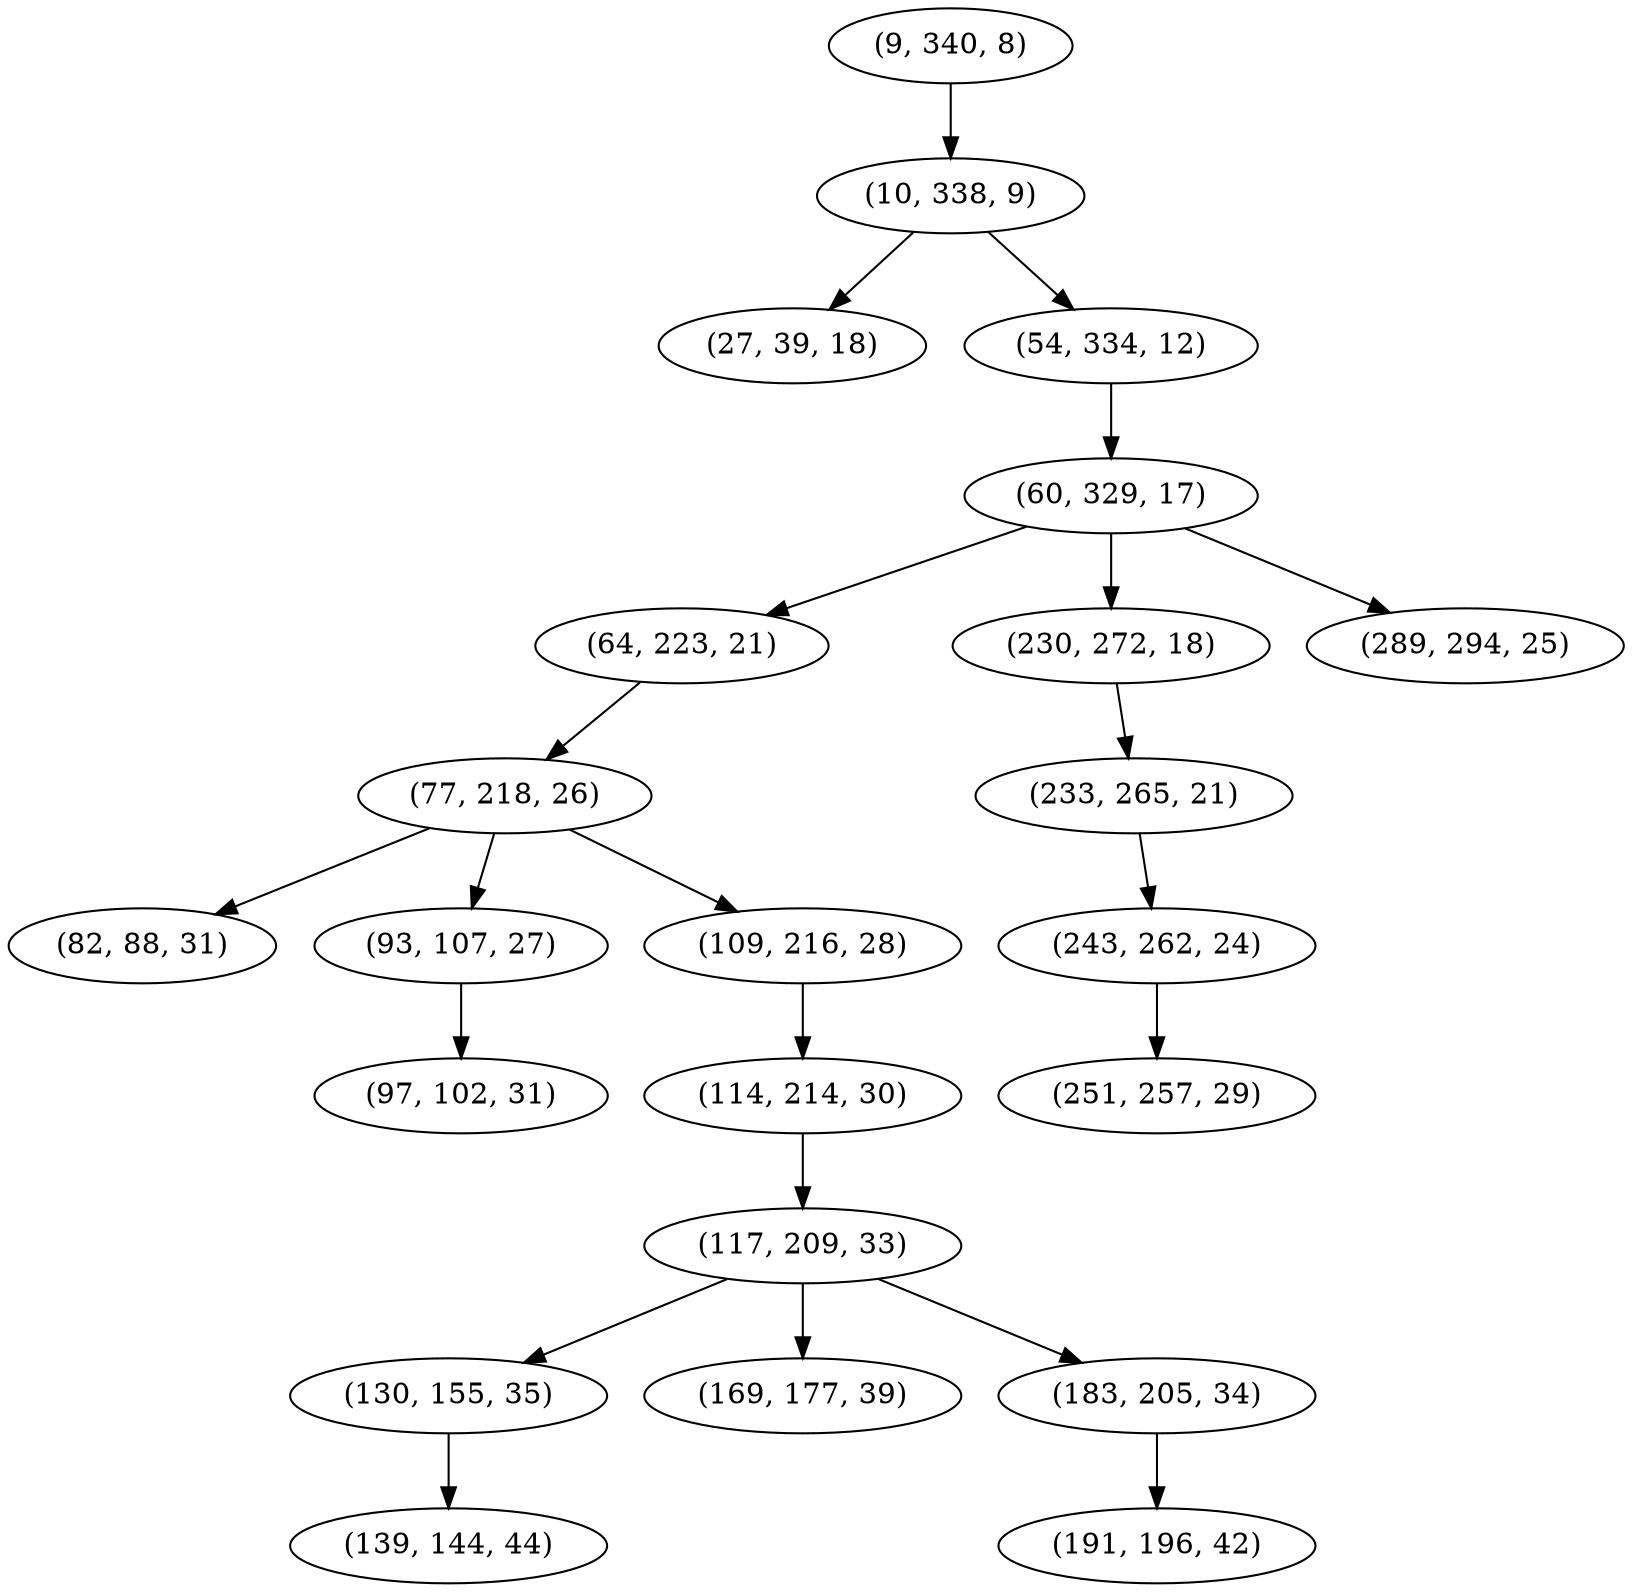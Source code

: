 digraph tree {
    "(9, 340, 8)";
    "(10, 338, 9)";
    "(27, 39, 18)";
    "(54, 334, 12)";
    "(60, 329, 17)";
    "(64, 223, 21)";
    "(77, 218, 26)";
    "(82, 88, 31)";
    "(93, 107, 27)";
    "(97, 102, 31)";
    "(109, 216, 28)";
    "(114, 214, 30)";
    "(117, 209, 33)";
    "(130, 155, 35)";
    "(139, 144, 44)";
    "(169, 177, 39)";
    "(183, 205, 34)";
    "(191, 196, 42)";
    "(230, 272, 18)";
    "(233, 265, 21)";
    "(243, 262, 24)";
    "(251, 257, 29)";
    "(289, 294, 25)";
    "(9, 340, 8)" -> "(10, 338, 9)";
    "(10, 338, 9)" -> "(27, 39, 18)";
    "(10, 338, 9)" -> "(54, 334, 12)";
    "(54, 334, 12)" -> "(60, 329, 17)";
    "(60, 329, 17)" -> "(64, 223, 21)";
    "(60, 329, 17)" -> "(230, 272, 18)";
    "(60, 329, 17)" -> "(289, 294, 25)";
    "(64, 223, 21)" -> "(77, 218, 26)";
    "(77, 218, 26)" -> "(82, 88, 31)";
    "(77, 218, 26)" -> "(93, 107, 27)";
    "(77, 218, 26)" -> "(109, 216, 28)";
    "(93, 107, 27)" -> "(97, 102, 31)";
    "(109, 216, 28)" -> "(114, 214, 30)";
    "(114, 214, 30)" -> "(117, 209, 33)";
    "(117, 209, 33)" -> "(130, 155, 35)";
    "(117, 209, 33)" -> "(169, 177, 39)";
    "(117, 209, 33)" -> "(183, 205, 34)";
    "(130, 155, 35)" -> "(139, 144, 44)";
    "(183, 205, 34)" -> "(191, 196, 42)";
    "(230, 272, 18)" -> "(233, 265, 21)";
    "(233, 265, 21)" -> "(243, 262, 24)";
    "(243, 262, 24)" -> "(251, 257, 29)";
}
